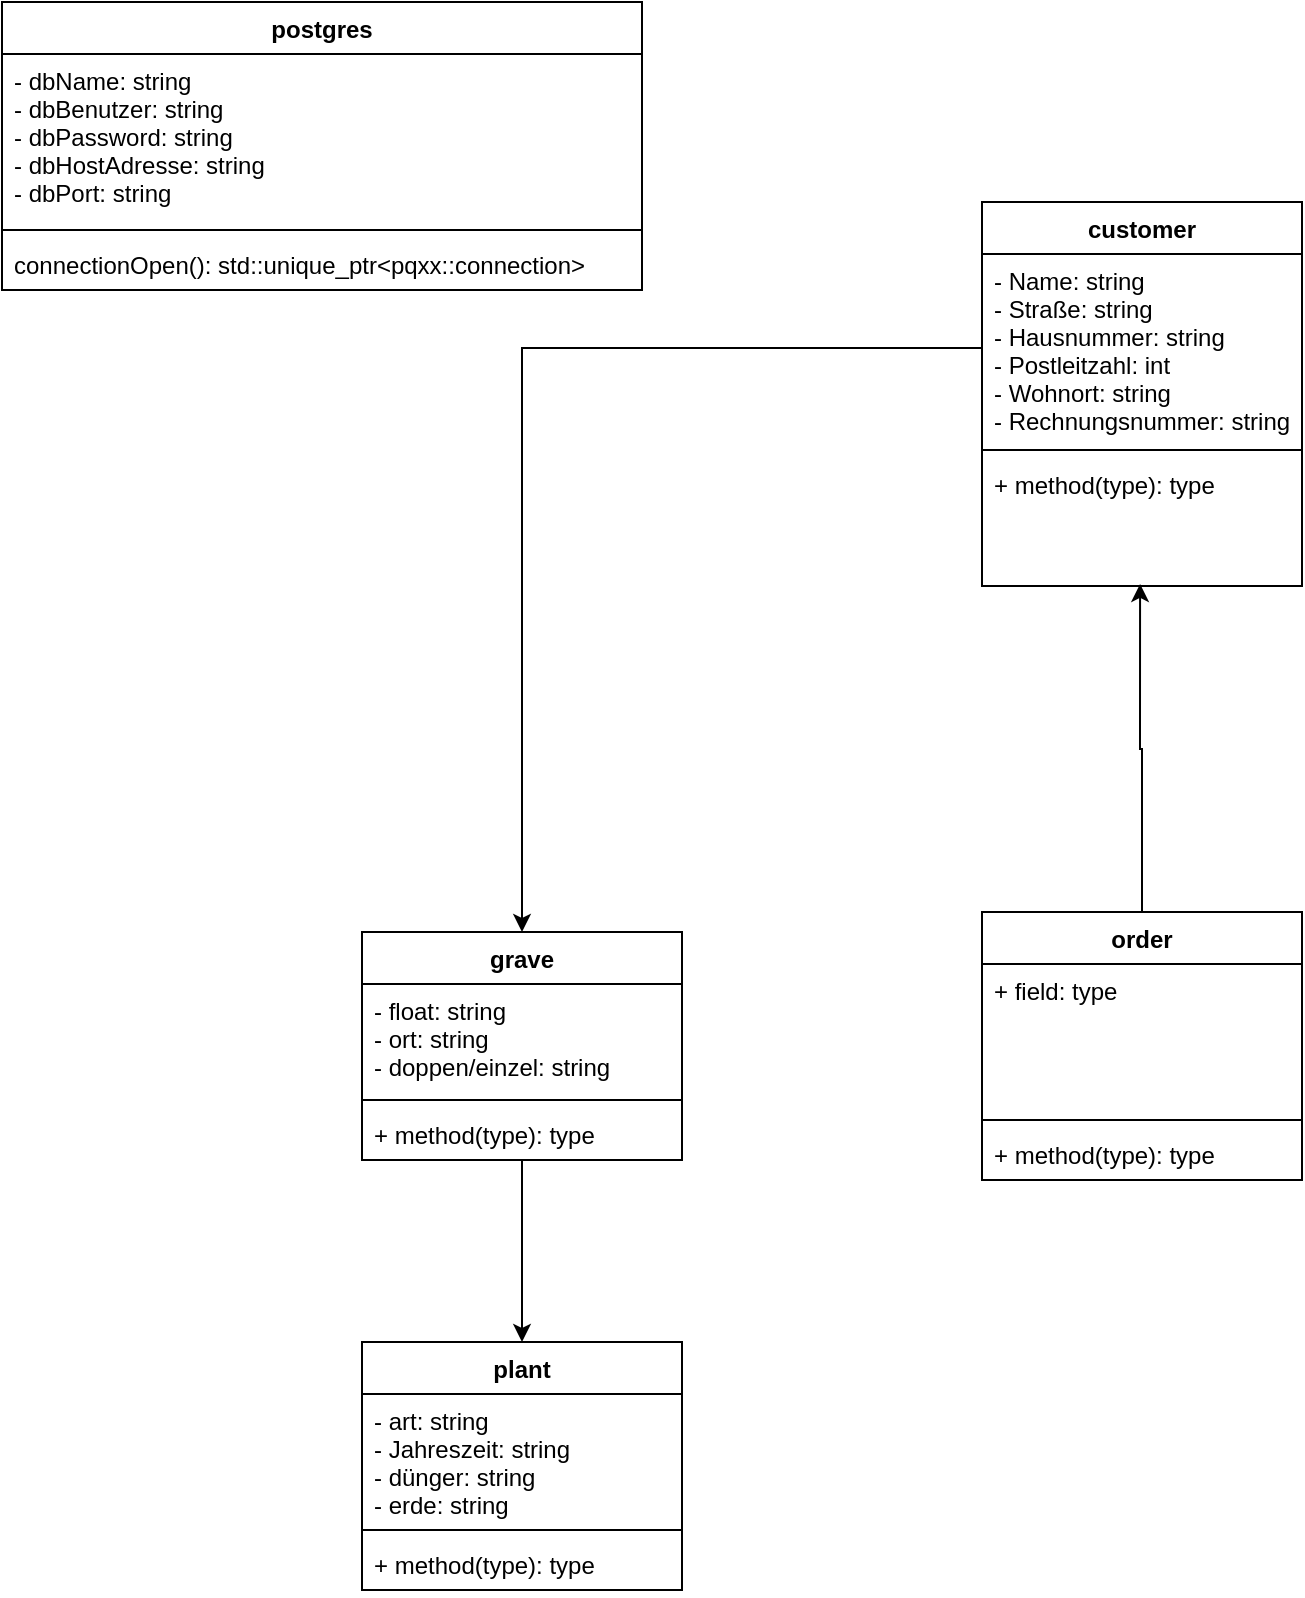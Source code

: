 <mxfile version="13.0.3" type="device"><diagram id="XZ1ndsbISSMozU_sOprV" name="Page-1"><mxGraphModel dx="1418" dy="876" grid="1" gridSize="10" guides="1" tooltips="1" connect="1" arrows="1" fold="1" page="1" pageScale="1" pageWidth="827" pageHeight="1169" math="0" shadow="0"><root><mxCell id="0"/><mxCell id="1" parent="0"/><mxCell id="XPtTDZyss_AnyAjqOotG-4" style="edgeStyle=orthogonalEdgeStyle;rounded=0;orthogonalLoop=1;jettySize=auto;html=1;" edge="1" parent="1" source="JeFkjkcvD0pJ-IwFZtlG-13" target="JeFkjkcvD0pJ-IwFZtlG-9"><mxGeometry relative="1" as="geometry"/></mxCell><mxCell id="JeFkjkcvD0pJ-IwFZtlG-13" value="grave" style="swimlane;fontStyle=1;align=center;verticalAlign=top;childLayout=stackLayout;horizontal=1;startSize=26;horizontalStack=0;resizeParent=1;resizeParentMax=0;resizeLast=0;collapsible=1;marginBottom=0;" parent="1" vertex="1"><mxGeometry x="210" y="475" width="160" height="114" as="geometry"/></mxCell><mxCell id="JeFkjkcvD0pJ-IwFZtlG-14" value="- float: string&#10;- ort: string&#10;- doppen/einzel: string" style="text;strokeColor=none;fillColor=none;align=left;verticalAlign=top;spacingLeft=4;spacingRight=4;overflow=hidden;rotatable=0;points=[[0,0.5],[1,0.5]];portConstraint=eastwest;" parent="JeFkjkcvD0pJ-IwFZtlG-13" vertex="1"><mxGeometry y="26" width="160" height="54" as="geometry"/></mxCell><mxCell id="JeFkjkcvD0pJ-IwFZtlG-15" value="" style="line;strokeWidth=1;fillColor=none;align=left;verticalAlign=middle;spacingTop=-1;spacingLeft=3;spacingRight=3;rotatable=0;labelPosition=right;points=[];portConstraint=eastwest;" parent="JeFkjkcvD0pJ-IwFZtlG-13" vertex="1"><mxGeometry y="80" width="160" height="8" as="geometry"/></mxCell><mxCell id="JeFkjkcvD0pJ-IwFZtlG-16" value="+ method(type): type" style="text;strokeColor=none;fillColor=none;align=left;verticalAlign=top;spacingLeft=4;spacingRight=4;overflow=hidden;rotatable=0;points=[[0,0.5],[1,0.5]];portConstraint=eastwest;" parent="JeFkjkcvD0pJ-IwFZtlG-13" vertex="1"><mxGeometry y="88" width="160" height="26" as="geometry"/></mxCell><mxCell id="JeFkjkcvD0pJ-IwFZtlG-9" value="plant" style="swimlane;fontStyle=1;align=center;verticalAlign=top;childLayout=stackLayout;horizontal=1;startSize=26;horizontalStack=0;resizeParent=1;resizeParentMax=0;resizeLast=0;collapsible=1;marginBottom=0;" parent="1" vertex="1"><mxGeometry x="210" y="680" width="160" height="124" as="geometry"/></mxCell><mxCell id="JeFkjkcvD0pJ-IwFZtlG-10" value="- art: string&#10;- Jahreszeit: string&#10;- dünger: string&#10;- erde: string " style="text;strokeColor=none;fillColor=none;align=left;verticalAlign=top;spacingLeft=4;spacingRight=4;overflow=hidden;rotatable=0;points=[[0,0.5],[1,0.5]];portConstraint=eastwest;" parent="JeFkjkcvD0pJ-IwFZtlG-9" vertex="1"><mxGeometry y="26" width="160" height="64" as="geometry"/></mxCell><mxCell id="JeFkjkcvD0pJ-IwFZtlG-11" value="" style="line;strokeWidth=1;fillColor=none;align=left;verticalAlign=middle;spacingTop=-1;spacingLeft=3;spacingRight=3;rotatable=0;labelPosition=right;points=[];portConstraint=eastwest;" parent="JeFkjkcvD0pJ-IwFZtlG-9" vertex="1"><mxGeometry y="90" width="160" height="8" as="geometry"/></mxCell><mxCell id="JeFkjkcvD0pJ-IwFZtlG-12" value="+ method(type): type" style="text;strokeColor=none;fillColor=none;align=left;verticalAlign=top;spacingLeft=4;spacingRight=4;overflow=hidden;rotatable=0;points=[[0,0.5],[1,0.5]];portConstraint=eastwest;" parent="JeFkjkcvD0pJ-IwFZtlG-9" vertex="1"><mxGeometry y="98" width="160" height="26" as="geometry"/></mxCell><mxCell id="XPtTDZyss_AnyAjqOotG-5" style="edgeStyle=orthogonalEdgeStyle;rounded=0;orthogonalLoop=1;jettySize=auto;html=1;entryX=0.494;entryY=0.984;entryDx=0;entryDy=0;entryPerimeter=0;" edge="1" parent="1" source="JeFkjkcvD0pJ-IwFZtlG-17" target="JeFkjkcvD0pJ-IwFZtlG-8"><mxGeometry relative="1" as="geometry"/></mxCell><mxCell id="JeFkjkcvD0pJ-IwFZtlG-17" value="order" style="swimlane;fontStyle=1;align=center;verticalAlign=top;childLayout=stackLayout;horizontal=1;startSize=26;horizontalStack=0;resizeParent=1;resizeParentMax=0;resizeLast=0;collapsible=1;marginBottom=0;" parent="1" vertex="1"><mxGeometry x="520" y="465" width="160" height="134" as="geometry"/></mxCell><mxCell id="JeFkjkcvD0pJ-IwFZtlG-18" value="+ field: type" style="text;strokeColor=none;fillColor=none;align=left;verticalAlign=top;spacingLeft=4;spacingRight=4;overflow=hidden;rotatable=0;points=[[0,0.5],[1,0.5]];portConstraint=eastwest;" parent="JeFkjkcvD0pJ-IwFZtlG-17" vertex="1"><mxGeometry y="26" width="160" height="74" as="geometry"/></mxCell><mxCell id="JeFkjkcvD0pJ-IwFZtlG-19" value="" style="line;strokeWidth=1;fillColor=none;align=left;verticalAlign=middle;spacingTop=-1;spacingLeft=3;spacingRight=3;rotatable=0;labelPosition=right;points=[];portConstraint=eastwest;" parent="JeFkjkcvD0pJ-IwFZtlG-17" vertex="1"><mxGeometry y="100" width="160" height="8" as="geometry"/></mxCell><mxCell id="JeFkjkcvD0pJ-IwFZtlG-20" value="+ method(type): type" style="text;strokeColor=none;fillColor=none;align=left;verticalAlign=top;spacingLeft=4;spacingRight=4;overflow=hidden;rotatable=0;points=[[0,0.5],[1,0.5]];portConstraint=eastwest;" parent="JeFkjkcvD0pJ-IwFZtlG-17" vertex="1"><mxGeometry y="108" width="160" height="26" as="geometry"/></mxCell><mxCell id="JeFkjkcvD0pJ-IwFZtlG-5" value="customer" style="swimlane;fontStyle=1;align=center;verticalAlign=top;childLayout=stackLayout;horizontal=1;startSize=26;horizontalStack=0;resizeParent=1;resizeParentMax=0;resizeLast=0;collapsible=1;marginBottom=0;" parent="1" vertex="1"><mxGeometry x="520" y="110" width="160" height="192" as="geometry"/></mxCell><mxCell id="JeFkjkcvD0pJ-IwFZtlG-6" value="- Name: string&#10;- Straße: string&#10;- Hausnummer: string&#10;- Postleitzahl: int&#10;- Wohnort: string&#10;- Rechnungsnummer: string" style="text;strokeColor=none;fillColor=none;align=left;verticalAlign=top;spacingLeft=4;spacingRight=4;overflow=hidden;rotatable=0;points=[[0,0.5],[1,0.5]];portConstraint=eastwest;fontStyle=0" parent="JeFkjkcvD0pJ-IwFZtlG-5" vertex="1"><mxGeometry y="26" width="160" height="94" as="geometry"/></mxCell><mxCell id="JeFkjkcvD0pJ-IwFZtlG-7" value="" style="line;strokeWidth=1;fillColor=none;align=left;verticalAlign=middle;spacingTop=-1;spacingLeft=3;spacingRight=3;rotatable=0;labelPosition=right;points=[];portConstraint=eastwest;" parent="JeFkjkcvD0pJ-IwFZtlG-5" vertex="1"><mxGeometry y="120" width="160" height="8" as="geometry"/></mxCell><mxCell id="JeFkjkcvD0pJ-IwFZtlG-8" value="+ method(type): type" style="text;strokeColor=none;fillColor=none;align=left;verticalAlign=top;spacingLeft=4;spacingRight=4;overflow=hidden;rotatable=0;points=[[0,0.5],[1,0.5]];portConstraint=eastwest;" parent="JeFkjkcvD0pJ-IwFZtlG-5" vertex="1"><mxGeometry y="128" width="160" height="64" as="geometry"/></mxCell><mxCell id="XPtTDZyss_AnyAjqOotG-6" style="edgeStyle=orthogonalEdgeStyle;rounded=0;orthogonalLoop=1;jettySize=auto;html=1;" edge="1" parent="1" source="JeFkjkcvD0pJ-IwFZtlG-6" target="JeFkjkcvD0pJ-IwFZtlG-13"><mxGeometry relative="1" as="geometry"/></mxCell><mxCell id="JeFkjkcvD0pJ-IwFZtlG-1" value="postgres" style="swimlane;fontStyle=1;align=center;verticalAlign=top;childLayout=stackLayout;horizontal=1;startSize=26;horizontalStack=0;resizeParent=1;resizeParentMax=0;resizeLast=0;collapsible=1;marginBottom=0;" parent="1" vertex="1"><mxGeometry x="30" y="10" width="320" height="144" as="geometry"><mxRectangle x="110" y="340" width="100" height="26" as="alternateBounds"/></mxGeometry></mxCell><mxCell id="JeFkjkcvD0pJ-IwFZtlG-2" value="- dbName: string&#10;- dbBenutzer: string&#10;- dbPassword: string&#10;- dbHostAdresse: string&#10;- dbPort: string" style="text;strokeColor=none;fillColor=none;align=left;verticalAlign=top;spacingLeft=4;spacingRight=4;overflow=hidden;rotatable=0;points=[[0,0.5],[1,0.5]];portConstraint=eastwest;" parent="JeFkjkcvD0pJ-IwFZtlG-1" vertex="1"><mxGeometry y="26" width="320" height="84" as="geometry"/></mxCell><mxCell id="JeFkjkcvD0pJ-IwFZtlG-3" value="" style="line;strokeWidth=1;fillColor=none;align=left;verticalAlign=middle;spacingTop=-1;spacingLeft=3;spacingRight=3;rotatable=0;labelPosition=right;points=[];portConstraint=eastwest;" parent="JeFkjkcvD0pJ-IwFZtlG-1" vertex="1"><mxGeometry y="110" width="320" height="8" as="geometry"/></mxCell><mxCell id="JeFkjkcvD0pJ-IwFZtlG-4" value="connectionOpen(): std::unique_ptr&lt;pqxx::connection&gt;" style="text;strokeColor=none;fillColor=none;align=left;verticalAlign=top;spacingLeft=4;spacingRight=4;overflow=hidden;rotatable=0;points=[[0,0.5],[1,0.5]];portConstraint=eastwest;" parent="JeFkjkcvD0pJ-IwFZtlG-1" vertex="1"><mxGeometry y="118" width="320" height="26" as="geometry"/></mxCell></root></mxGraphModel></diagram></mxfile>